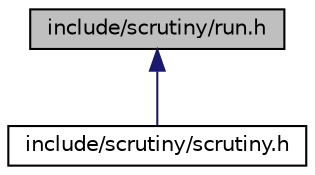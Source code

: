 digraph "include/scrutiny/run.h"
{
 // LATEX_PDF_SIZE
  edge [fontname="Helvetica",fontsize="10",labelfontname="Helvetica",labelfontsize="10"];
  node [fontname="Helvetica",fontsize="10",shape=record];
  Node1 [label="include/scrutiny/run.h",height=0.2,width=0.4,color="black", fillcolor="grey75", style="filled", fontcolor="black",tooltip="Defines the runner and group functionality."];
  Node1 -> Node2 [dir="back",color="midnightblue",fontsize="10",style="solid",fontname="Helvetica"];
  Node2 [label="include/scrutiny/scrutiny.h",height=0.2,width=0.4,color="black", fillcolor="white", style="filled",URL="$scrutiny_8h.html",tooltip="Master include file."];
}
